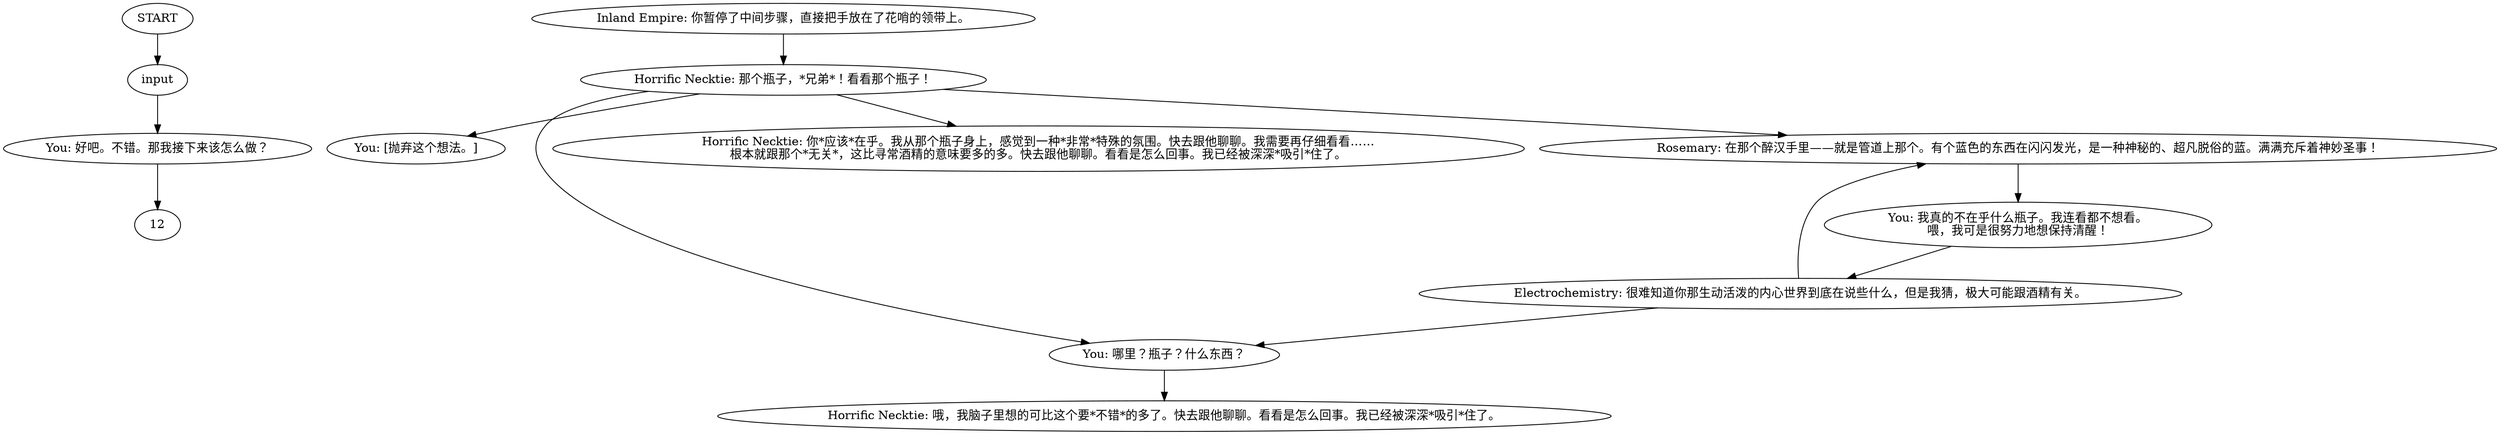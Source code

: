 # VILLAGE ORB / spirit necktie
# horrific necktie reacting to the bottle and urging you to buy it because otherwise buying the medicial spirit lacks foreshadowing and is too missable.
# ==================================================
digraph G {
	  0 [label="START"];
	  1 [label="input"];
	  2 [label="You: [抛弃这个想法。]"];
	  3 [label="Horrific Necktie: 那个瓶子，*兄弟*！看看那个瓶子！"];
	  4 [label="Inland Empire: 你暂停了中间步骤，直接把手放在了花哨的领带上。"];
	  5 [label="You: 好吧。不错。那我接下来该怎么做？"];
	  6 [label="You: 哪里？瓶子？什么东西？"];
	  7 [label="Horrific Necktie: 你*应该*在乎。我从那个瓶子身上，感觉到一种*非常*特殊的氛围。快去跟他聊聊。我需要再仔细看看……\n根本就跟那个*无关*，这比寻常酒精的意味要多的多。快去跟他聊聊。看看是怎么回事。我已经被深深*吸引*住了。"];
	  8 [label="Electrochemistry: 很难知道你那生动活泼的内心世界到底在说些什么，但是我猜，极大可能跟酒精有关。"];
	  9 [label="You: 我真的不在乎什么瓶子。我连看都不想看。\n喂，我可是很努力地想保持清醒！"];
	  10 [label="Rosemary: 在那个醉汉手里——就是管道上那个。有个蓝色的东西在闪闪发光，是一种神秘的、超凡脱俗的蓝。满满充斥着神妙圣事！"];
	  11 [label="Horrific Necktie: 哦，我脑子里想的可比这个要*不错*的多了。快去跟他聊聊。看看是怎么回事。我已经被深深*吸引*住了。"];
	  0 -> 1
	  1 -> 5
	  3 -> 10
	  3 -> 2
	  3 -> 6
	  3 -> 7
	  4 -> 3
	  5 -> 12
	  6 -> 11
	  8 -> 10
	  8 -> 6
	  9 -> 8
	  10 -> 9
}

